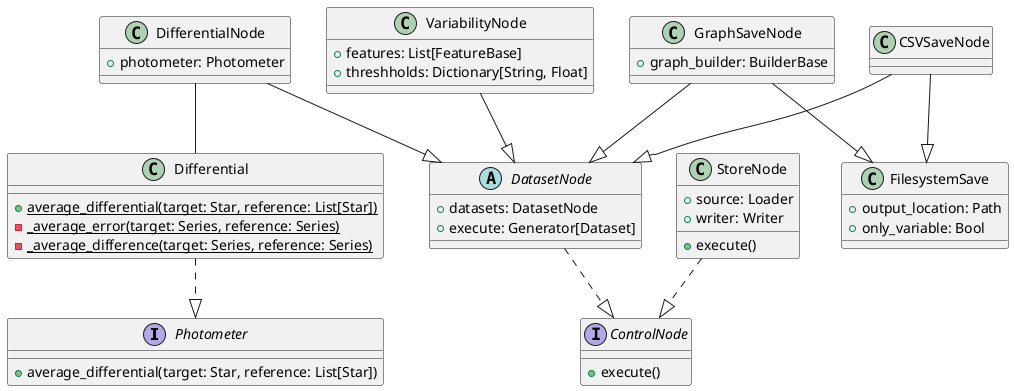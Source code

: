 @startuml
interface Photometer{
        +average_differential(target: Star, reference: List[Star])
}
interface ControlNode {
        +execute()
}
abstract class DatasetNode {

        +datasets: DatasetNode
        +execute: Generator[Dataset]
}
class StoreNode{
        +source: Loader
        +writer: Writer

        +execute()
}
class FilesystemSave{
        +output_location: Path
        +only_variable: Bool
}
class GraphSaveNode{
        +graph_builder: BuilderBase

}
class CSVSaveNode{
}
class VariabilityNode{
        +features: List[FeatureBase]
        +threshholds: Dictionary[String, Float]
}
class DifferentialNode{
        +photometer: Photometer
}
class Differential{
        {static} +average_differential(target: Star, reference: List[Star])
        {static} -_average_error(target: Series, reference: Series)
        {static} -_average_difference(target: Series, reference: Series)
}

DatasetNode ..|> ControlNode
CSVSaveNode --|> DatasetNode
CSVSaveNode --|> FilesystemSave
StoreNode ..|> ControlNode
GraphSaveNode --|> DatasetNode
GraphSaveNode --|> FilesystemSave
VariabilityNode --|> DatasetNode
DifferentialNode --|> DatasetNode
DifferentialNode -- Differential
Differential ..|> Photometer
@enduml
